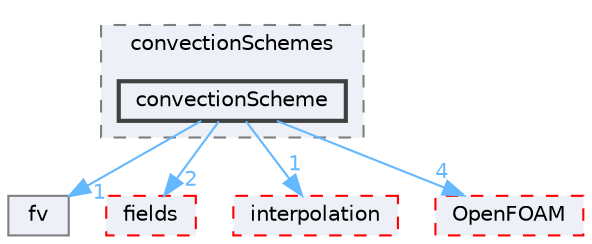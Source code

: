 digraph "src/finiteVolume/finiteVolume/convectionSchemes/convectionScheme"
{
 // LATEX_PDF_SIZE
  bgcolor="transparent";
  edge [fontname=Helvetica,fontsize=10,labelfontname=Helvetica,labelfontsize=10];
  node [fontname=Helvetica,fontsize=10,shape=box,height=0.2,width=0.4];
  compound=true
  subgraph clusterdir_203b29e442aa07f4b4423b43d42a1b70 {
    graph [ bgcolor="#edf0f7", pencolor="grey50", label="convectionSchemes", fontname=Helvetica,fontsize=10 style="filled,dashed", URL="dir_203b29e442aa07f4b4423b43d42a1b70.html",tooltip=""]
  dir_09c54429558d838699c2dd772c718995 [label="convectionScheme", fillcolor="#edf0f7", color="grey25", style="filled,bold", URL="dir_09c54429558d838699c2dd772c718995.html",tooltip=""];
  }
  dir_0096c9c8cdcbf8f4884c37173134f444 [label="fv", fillcolor="#edf0f7", color="grey50", style="filled", URL="dir_0096c9c8cdcbf8f4884c37173134f444.html",tooltip=""];
  dir_25ab4a83a983f7bb7a38b7f63bb141b7 [label="fields", fillcolor="#edf0f7", color="red", style="filled,dashed", URL="dir_25ab4a83a983f7bb7a38b7f63bb141b7.html",tooltip=""];
  dir_a586eb954e2e5e74ecf6fe95a2457777 [label="interpolation", fillcolor="#edf0f7", color="red", style="filled,dashed", URL="dir_a586eb954e2e5e74ecf6fe95a2457777.html",tooltip=""];
  dir_c5473ff19b20e6ec4dfe5c310b3778a8 [label="OpenFOAM", fillcolor="#edf0f7", color="red", style="filled,dashed", URL="dir_c5473ff19b20e6ec4dfe5c310b3778a8.html",tooltip=""];
  dir_09c54429558d838699c2dd772c718995->dir_0096c9c8cdcbf8f4884c37173134f444 [headlabel="1", labeldistance=1.5 headhref="dir_000677_001531.html" href="dir_000677_001531.html" color="steelblue1" fontcolor="steelblue1"];
  dir_09c54429558d838699c2dd772c718995->dir_25ab4a83a983f7bb7a38b7f63bb141b7 [headlabel="2", labeldistance=1.5 headhref="dir_000677_001332.html" href="dir_000677_001332.html" color="steelblue1" fontcolor="steelblue1"];
  dir_09c54429558d838699c2dd772c718995->dir_a586eb954e2e5e74ecf6fe95a2457777 [headlabel="1", labeldistance=1.5 headhref="dir_000677_001923.html" href="dir_000677_001923.html" color="steelblue1" fontcolor="steelblue1"];
  dir_09c54429558d838699c2dd772c718995->dir_c5473ff19b20e6ec4dfe5c310b3778a8 [headlabel="4", labeldistance=1.5 headhref="dir_000677_002695.html" href="dir_000677_002695.html" color="steelblue1" fontcolor="steelblue1"];
}
